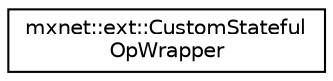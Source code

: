 digraph "Graphical Class Hierarchy"
{
 // LATEX_PDF_SIZE
  edge [fontname="Helvetica",fontsize="10",labelfontname="Helvetica",labelfontsize="10"];
  node [fontname="Helvetica",fontsize="10",shape=record];
  rankdir="LR";
  Node0 [label="mxnet::ext::CustomStateful\lOpWrapper",height=0.2,width=0.4,color="black", fillcolor="white", style="filled",URL="$classmxnet_1_1ext_1_1CustomStatefulOpWrapper.html",tooltip="StatefulOp wrapper class to pass to backend OpState."];
}
